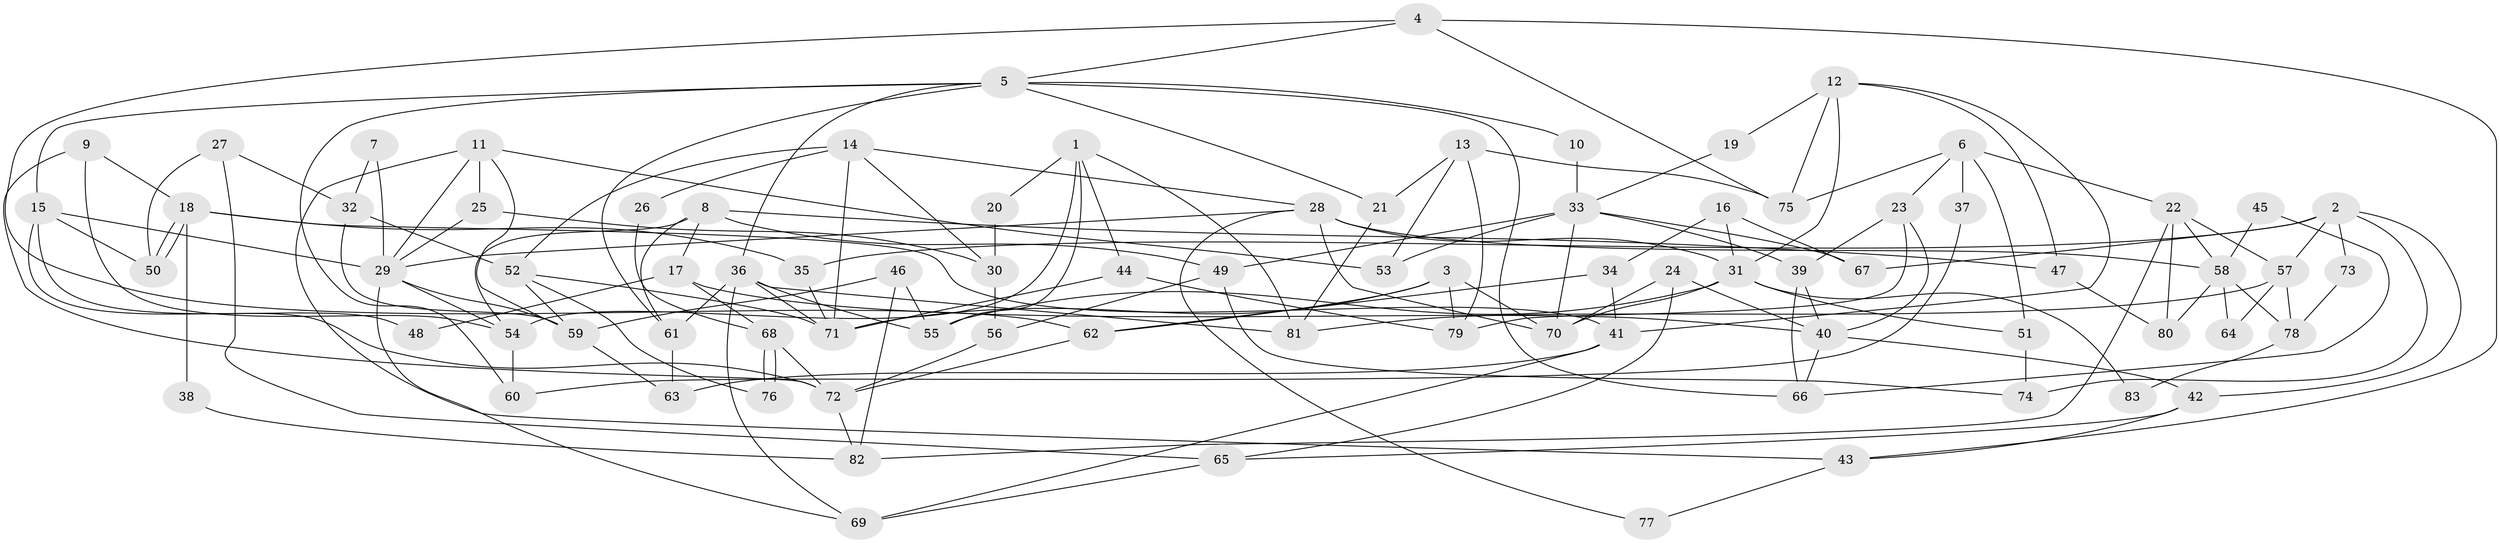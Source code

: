// Generated by graph-tools (version 1.1) at 2025/11/02/27/25 16:11:21]
// undirected, 83 vertices, 166 edges
graph export_dot {
graph [start="1"]
  node [color=gray90,style=filled];
  1;
  2;
  3;
  4;
  5;
  6;
  7;
  8;
  9;
  10;
  11;
  12;
  13;
  14;
  15;
  16;
  17;
  18;
  19;
  20;
  21;
  22;
  23;
  24;
  25;
  26;
  27;
  28;
  29;
  30;
  31;
  32;
  33;
  34;
  35;
  36;
  37;
  38;
  39;
  40;
  41;
  42;
  43;
  44;
  45;
  46;
  47;
  48;
  49;
  50;
  51;
  52;
  53;
  54;
  55;
  56;
  57;
  58;
  59;
  60;
  61;
  62;
  63;
  64;
  65;
  66;
  67;
  68;
  69;
  70;
  71;
  72;
  73;
  74;
  75;
  76;
  77;
  78;
  79;
  80;
  81;
  82;
  83;
  1 -- 55;
  1 -- 54;
  1 -- 20;
  1 -- 44;
  1 -- 81;
  2 -- 57;
  2 -- 35;
  2 -- 42;
  2 -- 67;
  2 -- 73;
  2 -- 74;
  3 -- 70;
  3 -- 71;
  3 -- 62;
  3 -- 79;
  4 -- 62;
  4 -- 5;
  4 -- 43;
  4 -- 75;
  5 -- 66;
  5 -- 36;
  5 -- 10;
  5 -- 15;
  5 -- 21;
  5 -- 60;
  5 -- 61;
  6 -- 51;
  6 -- 23;
  6 -- 22;
  6 -- 37;
  6 -- 75;
  7 -- 29;
  7 -- 32;
  8 -- 17;
  8 -- 54;
  8 -- 47;
  8 -- 49;
  8 -- 61;
  9 -- 72;
  9 -- 18;
  9 -- 54;
  10 -- 33;
  11 -- 59;
  11 -- 29;
  11 -- 25;
  11 -- 43;
  11 -- 53;
  12 -- 31;
  12 -- 75;
  12 -- 19;
  12 -- 41;
  12 -- 47;
  13 -- 75;
  13 -- 79;
  13 -- 21;
  13 -- 53;
  14 -- 52;
  14 -- 71;
  14 -- 26;
  14 -- 28;
  14 -- 30;
  15 -- 29;
  15 -- 48;
  15 -- 50;
  15 -- 72;
  16 -- 34;
  16 -- 67;
  16 -- 31;
  17 -- 68;
  17 -- 40;
  17 -- 48;
  18 -- 41;
  18 -- 50;
  18 -- 50;
  18 -- 35;
  18 -- 38;
  19 -- 33;
  20 -- 30;
  21 -- 81;
  22 -- 80;
  22 -- 57;
  22 -- 58;
  22 -- 82;
  23 -- 79;
  23 -- 40;
  23 -- 39;
  24 -- 70;
  24 -- 40;
  24 -- 65;
  25 -- 29;
  25 -- 30;
  26 -- 68;
  27 -- 50;
  27 -- 65;
  27 -- 32;
  28 -- 31;
  28 -- 29;
  28 -- 58;
  28 -- 70;
  28 -- 77;
  29 -- 69;
  29 -- 54;
  29 -- 59;
  30 -- 56;
  31 -- 55;
  31 -- 51;
  31 -- 70;
  31 -- 83;
  32 -- 59;
  32 -- 52;
  33 -- 53;
  33 -- 70;
  33 -- 39;
  33 -- 49;
  33 -- 67;
  34 -- 62;
  34 -- 41;
  35 -- 71;
  36 -- 61;
  36 -- 81;
  36 -- 55;
  36 -- 69;
  36 -- 71;
  37 -- 60;
  38 -- 82;
  39 -- 40;
  39 -- 66;
  40 -- 42;
  40 -- 66;
  41 -- 69;
  41 -- 63;
  42 -- 43;
  42 -- 65;
  43 -- 77;
  44 -- 71;
  44 -- 79;
  45 -- 58;
  45 -- 66;
  46 -- 82;
  46 -- 59;
  46 -- 55;
  47 -- 80;
  49 -- 56;
  49 -- 74;
  51 -- 74;
  52 -- 59;
  52 -- 71;
  52 -- 76;
  54 -- 60;
  56 -- 72;
  57 -- 81;
  57 -- 64;
  57 -- 78;
  58 -- 64;
  58 -- 78;
  58 -- 80;
  59 -- 63;
  61 -- 63;
  62 -- 72;
  65 -- 69;
  68 -- 76;
  68 -- 76;
  68 -- 72;
  72 -- 82;
  73 -- 78;
  78 -- 83;
}
